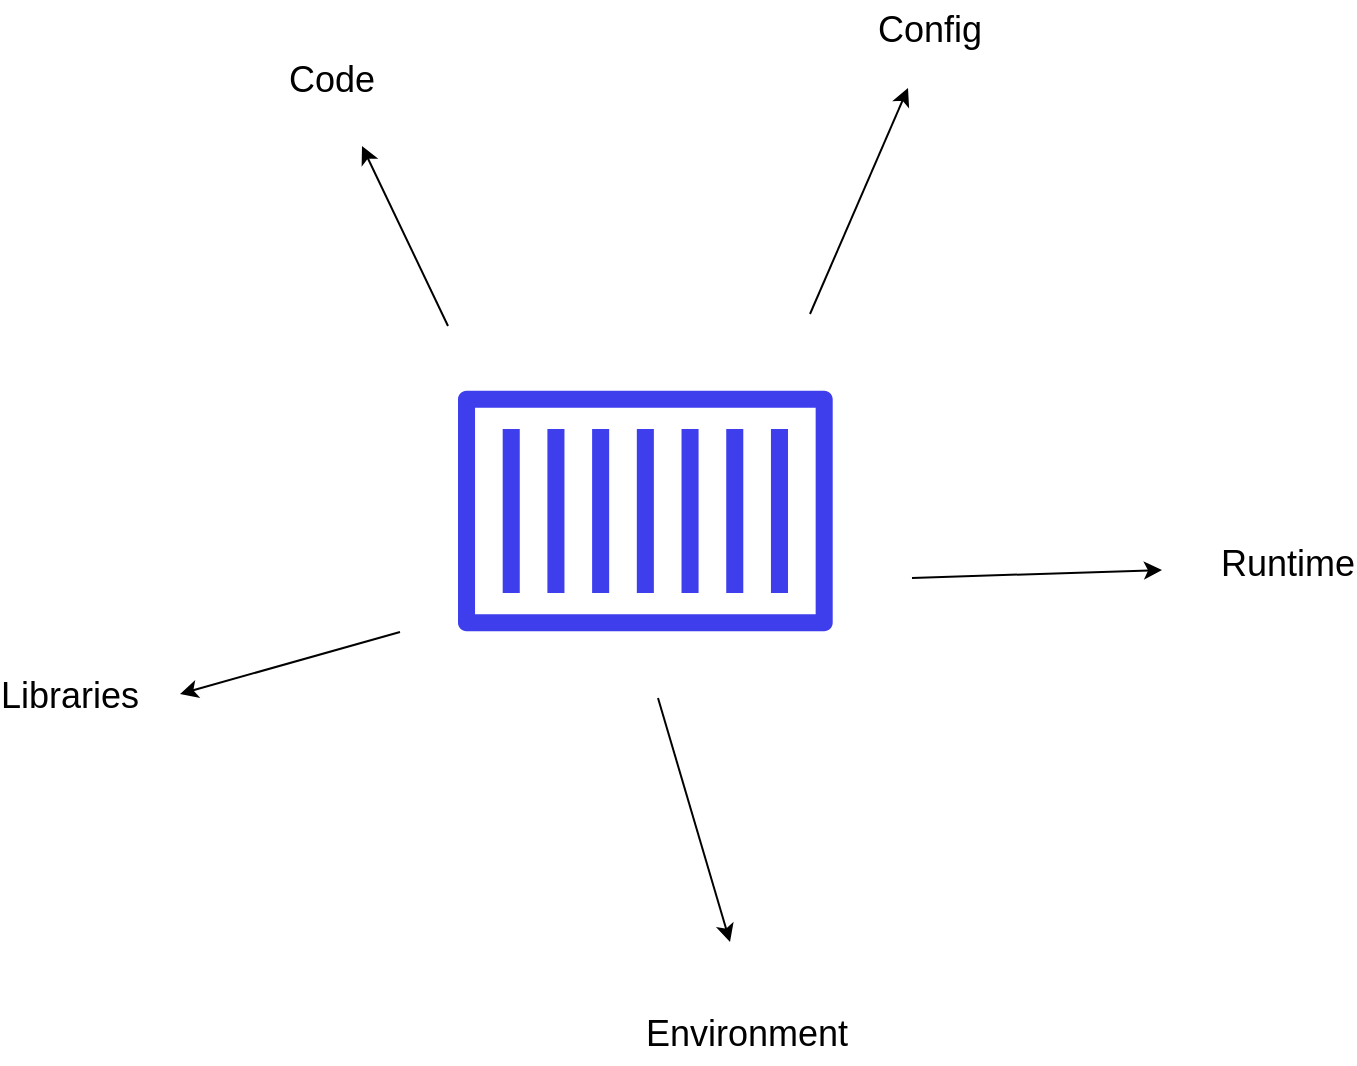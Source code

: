 <mxfile version="24.2.3" type="github">
  <diagram name="Page-1" id="2lbX3_ptLJk6MYNKhkgl">
    <mxGraphModel dx="1194" dy="681" grid="0" gridSize="10" guides="1" tooltips="1" connect="1" arrows="1" fold="1" page="0" pageScale="1" pageWidth="2380" pageHeight="3107" math="0" shadow="0">
      <root>
        <mxCell id="0" />
        <mxCell id="1" parent="0" />
        <mxCell id="camoJTw9AjYNHCTafV9I-1" value="" style="sketch=0;outlineConnect=0;fontColor=#232F3E;gradientColor=none;fillColor=#3E3EED;strokeColor=none;dashed=0;verticalLabelPosition=bottom;verticalAlign=top;align=center;html=1;fontSize=12;fontStyle=0;aspect=fixed;pointerEvents=1;shape=mxgraph.aws4.container_1;" vertex="1" parent="1">
          <mxGeometry x="490" y="259" width="187.35" height="121" as="geometry" />
        </mxCell>
        <mxCell id="camoJTw9AjYNHCTafV9I-3" value="Code" style="text;strokeColor=none;align=center;fillColor=none;html=1;verticalAlign=middle;whiteSpace=wrap;rounded=0;fontSize=18;" vertex="1" parent="1">
          <mxGeometry x="397" y="89" width="60" height="30" as="geometry" />
        </mxCell>
        <mxCell id="camoJTw9AjYNHCTafV9I-4" value="&lt;font style=&quot;font-size: 18px;&quot;&gt;Libraries&lt;/font&gt;" style="text;strokeColor=none;align=center;fillColor=none;html=1;verticalAlign=middle;whiteSpace=wrap;rounded=0;fontSize=18;" vertex="1" parent="1">
          <mxGeometry x="266" y="397" width="60" height="30" as="geometry" />
        </mxCell>
        <mxCell id="camoJTw9AjYNHCTafV9I-5" value="Config" style="text;strokeColor=none;align=center;fillColor=none;html=1;verticalAlign=middle;whiteSpace=wrap;rounded=0;fontSize=18;" vertex="1" parent="1">
          <mxGeometry x="696" y="64" width="60" height="30" as="geometry" />
        </mxCell>
        <mxCell id="camoJTw9AjYNHCTafV9I-6" value="Environment" style="text;strokeColor=none;align=center;fillColor=none;html=1;verticalAlign=middle;whiteSpace=wrap;rounded=0;fontSize=18;" vertex="1" parent="1">
          <mxGeometry x="580" y="566" width="109" height="30" as="geometry" />
        </mxCell>
        <mxCell id="camoJTw9AjYNHCTafV9I-7" value="Runtime" style="text;strokeColor=none;align=center;fillColor=none;html=1;verticalAlign=middle;whiteSpace=wrap;rounded=0;fontSize=18;" vertex="1" parent="1">
          <mxGeometry x="875" y="331" width="60" height="30" as="geometry" />
        </mxCell>
        <mxCell id="camoJTw9AjYNHCTafV9I-17" value="" style="endArrow=classic;html=1;rounded=0;" edge="1" parent="1">
          <mxGeometry width="50" height="50" relative="1" as="geometry">
            <mxPoint x="485" y="227" as="sourcePoint" />
            <mxPoint x="442" y="137" as="targetPoint" />
          </mxGeometry>
        </mxCell>
        <mxCell id="camoJTw9AjYNHCTafV9I-18" value="" style="endArrow=classic;html=1;rounded=0;" edge="1" parent="1">
          <mxGeometry width="50" height="50" relative="1" as="geometry">
            <mxPoint x="461" y="380" as="sourcePoint" />
            <mxPoint x="351" y="411" as="targetPoint" />
          </mxGeometry>
        </mxCell>
        <mxCell id="camoJTw9AjYNHCTafV9I-19" value="" style="endArrow=classic;html=1;rounded=0;" edge="1" parent="1">
          <mxGeometry width="50" height="50" relative="1" as="geometry">
            <mxPoint x="666" y="221" as="sourcePoint" />
            <mxPoint x="715" y="108" as="targetPoint" />
          </mxGeometry>
        </mxCell>
        <mxCell id="camoJTw9AjYNHCTafV9I-20" value="" style="endArrow=classic;html=1;rounded=0;" edge="1" parent="1">
          <mxGeometry width="50" height="50" relative="1" as="geometry">
            <mxPoint x="717" y="353" as="sourcePoint" />
            <mxPoint x="842" y="349" as="targetPoint" />
          </mxGeometry>
        </mxCell>
        <mxCell id="camoJTw9AjYNHCTafV9I-21" value="" style="endArrow=classic;html=1;rounded=0;" edge="1" parent="1">
          <mxGeometry width="50" height="50" relative="1" as="geometry">
            <mxPoint x="590" y="413" as="sourcePoint" />
            <mxPoint x="626" y="535" as="targetPoint" />
          </mxGeometry>
        </mxCell>
      </root>
    </mxGraphModel>
  </diagram>
</mxfile>
